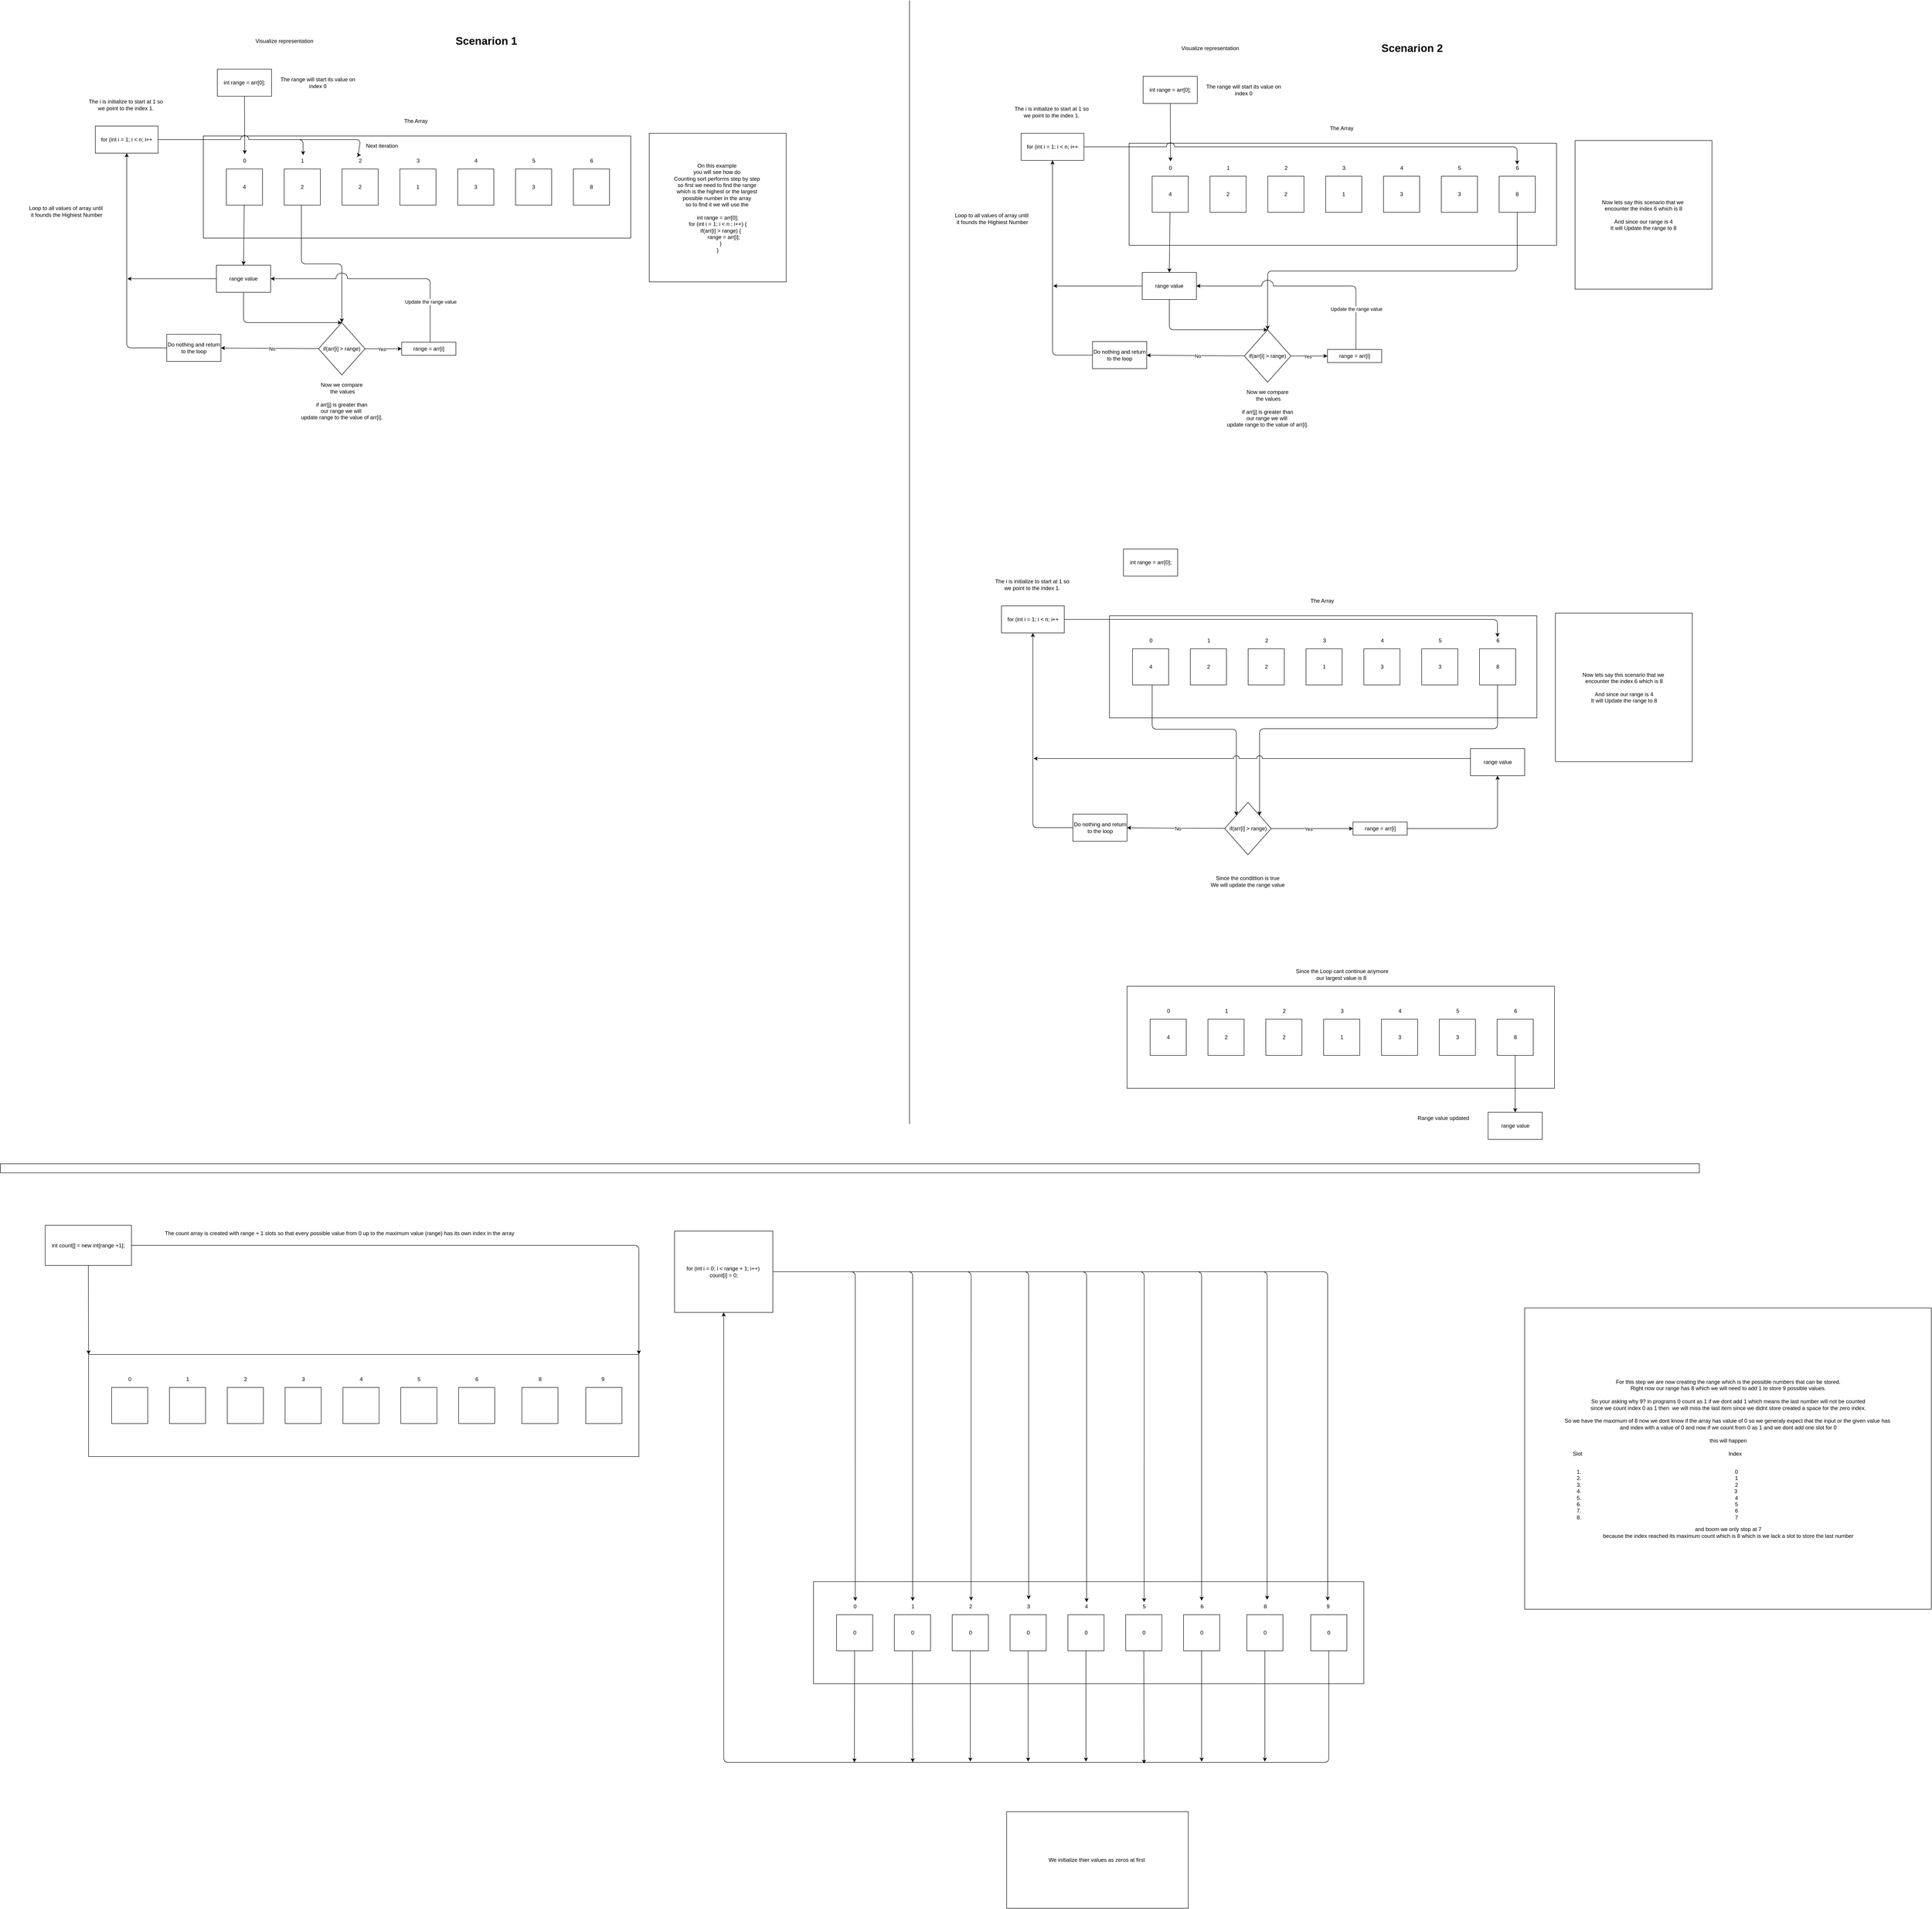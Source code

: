 <mxfile>
    <diagram id="0ZF1wBq1yI_rVIPCy_XU" name="Page-1">
        <mxGraphModel dx="23520" dy="16460" grid="0" gridSize="10" guides="1" tooltips="1" connect="1" arrows="1" fold="1" page="0" pageScale="1" pageWidth="1100" pageHeight="850" math="0" shadow="0">
            <root>
                <mxCell id="0"/>
                <mxCell id="1" parent="0"/>
                <mxCell id="2" value="Visualize representation&lt;div&gt;&lt;br&gt;&lt;/div&gt;" style="text;html=1;align=center;verticalAlign=middle;resizable=0;points=[];autosize=1;strokeColor=none;fillColor=none;movable=0;rotatable=0;deletable=0;editable=0;locked=1;connectable=0;" parent="1" vertex="1">
                    <mxGeometry x="358" y="86" width="146" height="41" as="geometry"/>
                </mxCell>
                <mxCell id="3" value="&amp;nbsp; &amp;nbsp;" style="rounded=0;whiteSpace=wrap;html=1;movable=0;resizable=0;rotatable=0;deletable=0;editable=0;locked=1;connectable=0;" parent="1" vertex="1">
                    <mxGeometry x="252" y="310" width="946" height="226" as="geometry"/>
                </mxCell>
                <mxCell id="4" value="The Array" style="text;html=1;align=center;verticalAlign=middle;resizable=0;points=[];autosize=1;strokeColor=none;fillColor=none;movable=0;rotatable=0;deletable=0;editable=0;locked=1;connectable=0;" parent="1" vertex="1">
                    <mxGeometry x="687" y="264" width="70" height="26" as="geometry"/>
                </mxCell>
                <mxCell id="38" style="edgeStyle=orthogonalEdgeStyle;html=1;entryX=0.5;entryY=0;entryDx=0;entryDy=0;exitX=0.5;exitY=1;exitDx=0;exitDy=0;movable=0;resizable=0;rotatable=0;deletable=0;editable=0;locked=1;connectable=0;" parent="1" source="44" target="37" edge="1">
                    <mxGeometry relative="1" as="geometry">
                        <mxPoint x="341" y="683" as="sourcePoint"/>
                        <Array as="points">
                            <mxPoint x="341" y="723"/>
                        </Array>
                    </mxGeometry>
                </mxCell>
                <mxCell id="68" style="edgeStyle=none;html=1;entryX=0.5;entryY=0;entryDx=0;entryDy=0;movable=0;resizable=0;rotatable=0;deletable=0;editable=0;locked=1;connectable=0;" parent="1" source="6" target="44" edge="1">
                    <mxGeometry relative="1" as="geometry"/>
                </mxCell>
                <mxCell id="6" value="4" style="whiteSpace=wrap;html=1;aspect=fixed;movable=0;resizable=0;rotatable=0;deletable=0;editable=0;locked=1;connectable=0;" parent="1" vertex="1">
                    <mxGeometry x="303" y="383" width="80" height="80" as="geometry"/>
                </mxCell>
                <mxCell id="39" style="edgeStyle=orthogonalEdgeStyle;html=1;entryX=0.5;entryY=0;entryDx=0;entryDy=0;movable=0;resizable=0;rotatable=0;deletable=0;editable=0;locked=1;connectable=0;" parent="1" source="7" target="37" edge="1">
                    <mxGeometry relative="1" as="geometry">
                        <Array as="points">
                            <mxPoint x="469" y="593"/>
                            <mxPoint x="559" y="593"/>
                        </Array>
                    </mxGeometry>
                </mxCell>
                <mxCell id="7" value="2" style="whiteSpace=wrap;html=1;aspect=fixed;movable=0;resizable=0;rotatable=0;deletable=0;editable=0;locked=1;connectable=0;" parent="1" vertex="1">
                    <mxGeometry x="431" y="383" width="80" height="80" as="geometry"/>
                </mxCell>
                <mxCell id="8" value="2" style="whiteSpace=wrap;html=1;aspect=fixed;movable=0;resizable=0;rotatable=0;deletable=0;editable=0;locked=1;connectable=0;" parent="1" vertex="1">
                    <mxGeometry x="559" y="383" width="80" height="80" as="geometry"/>
                </mxCell>
                <mxCell id="9" value="1" style="whiteSpace=wrap;html=1;aspect=fixed;movable=0;resizable=0;rotatable=0;deletable=0;editable=0;locked=1;connectable=0;" parent="1" vertex="1">
                    <mxGeometry x="687" y="383" width="80" height="80" as="geometry"/>
                </mxCell>
                <mxCell id="10" value="3" style="whiteSpace=wrap;html=1;aspect=fixed;movable=0;resizable=0;rotatable=0;deletable=0;editable=0;locked=1;connectable=0;" parent="1" vertex="1">
                    <mxGeometry x="815" y="383" width="80" height="80" as="geometry"/>
                </mxCell>
                <mxCell id="11" value="3" style="whiteSpace=wrap;html=1;aspect=fixed;movable=0;resizable=0;rotatable=0;deletable=0;editable=0;locked=1;connectable=0;" parent="1" vertex="1">
                    <mxGeometry x="943" y="383" width="80" height="80" as="geometry"/>
                </mxCell>
                <mxCell id="12" value="8" style="whiteSpace=wrap;html=1;aspect=fixed;movable=0;resizable=0;rotatable=0;deletable=0;editable=0;locked=1;connectable=0;" parent="1" vertex="1">
                    <mxGeometry x="1071" y="383" width="80" height="80" as="geometry"/>
                </mxCell>
                <mxCell id="14" value="On this example&amp;nbsp;&lt;div&gt;you will see how do&amp;nbsp;&lt;/div&gt;&lt;div&gt;Counting sort performs step by step&amp;nbsp;&lt;div&gt;so first we need to find the range&amp;nbsp;&lt;/div&gt;&lt;div&gt;which is the highest or the largest&amp;nbsp;&lt;/div&gt;&lt;div&gt;possible number in the array&amp;nbsp;&lt;/div&gt;&lt;div&gt;so to find it we will use the&amp;nbsp;&lt;/div&gt;&lt;div&gt;&lt;br&gt;&lt;/div&gt;&lt;div&gt;&lt;div&gt;int range = arr[0];&lt;/div&gt;&lt;div&gt;for (int i = 1; i &amp;lt; n ; i++) {&lt;/div&gt;&lt;div&gt;&amp;nbsp; &amp;nbsp; if(arr[i] &amp;gt; range) {&lt;/div&gt;&lt;div&gt;&amp;nbsp; &amp;nbsp; &amp;nbsp; &amp;nbsp; range = arr[i];&lt;/div&gt;&lt;div&gt;&amp;nbsp; &amp;nbsp; }&lt;/div&gt;&lt;div&gt;}&lt;/div&gt;&lt;/div&gt;&lt;/div&gt;" style="rounded=0;whiteSpace=wrap;html=1;movable=0;resizable=0;rotatable=0;deletable=0;editable=0;locked=1;connectable=0;" parent="1" vertex="1">
                    <mxGeometry x="1239" y="304" width="303" height="329" as="geometry"/>
                </mxCell>
                <mxCell id="16" value="0" style="text;html=1;align=center;verticalAlign=middle;resizable=0;points=[];autosize=1;strokeColor=none;fillColor=none;movable=0;rotatable=0;deletable=0;editable=0;locked=1;connectable=0;" parent="1" vertex="1">
                    <mxGeometry x="330.5" y="352" width="25" height="26" as="geometry"/>
                </mxCell>
                <mxCell id="17" value="1" style="text;html=1;align=center;verticalAlign=middle;resizable=0;points=[];autosize=1;strokeColor=none;fillColor=none;movable=0;rotatable=0;deletable=0;editable=0;locked=1;connectable=0;" parent="1" vertex="1">
                    <mxGeometry x="458.5" y="352" width="25" height="26" as="geometry"/>
                </mxCell>
                <mxCell id="18" value="2" style="text;html=1;align=center;verticalAlign=middle;resizable=0;points=[];autosize=1;strokeColor=none;fillColor=none;movable=0;rotatable=0;deletable=0;editable=0;locked=1;connectable=0;" parent="1" vertex="1">
                    <mxGeometry x="586.5" y="352" width="25" height="26" as="geometry"/>
                </mxCell>
                <mxCell id="19" value="3" style="text;html=1;align=center;verticalAlign=middle;resizable=0;points=[];autosize=1;strokeColor=none;fillColor=none;movable=0;rotatable=0;deletable=0;editable=0;locked=1;connectable=0;" parent="1" vertex="1">
                    <mxGeometry x="714.5" y="352" width="25" height="26" as="geometry"/>
                </mxCell>
                <mxCell id="20" value="4" style="text;html=1;align=center;verticalAlign=middle;resizable=0;points=[];autosize=1;strokeColor=none;fillColor=none;movable=0;rotatable=0;deletable=0;editable=0;locked=1;connectable=0;" parent="1" vertex="1">
                    <mxGeometry x="842.5" y="352" width="25" height="26" as="geometry"/>
                </mxCell>
                <mxCell id="21" value="5" style="text;html=1;align=center;verticalAlign=middle;resizable=0;points=[];autosize=1;strokeColor=none;fillColor=none;movable=0;rotatable=0;deletable=0;editable=0;locked=1;connectable=0;" parent="1" vertex="1">
                    <mxGeometry x="970.5" y="352" width="25" height="26" as="geometry"/>
                </mxCell>
                <mxCell id="22" value="6" style="text;html=1;align=center;verticalAlign=middle;resizable=0;points=[];autosize=1;strokeColor=none;fillColor=none;movable=0;rotatable=0;deletable=0;editable=0;locked=1;connectable=0;" parent="1" vertex="1">
                    <mxGeometry x="1098.5" y="352" width="25" height="26" as="geometry"/>
                </mxCell>
                <mxCell id="25" value="int &lt;font style=&quot;color: light-dark(rgb(0, 0, 0), rgb(71, 218, 255));&quot;&gt;range&lt;/font&gt; = arr[0];" style="rounded=0;whiteSpace=wrap;html=1;movable=0;resizable=0;rotatable=0;deletable=0;editable=0;locked=1;connectable=0;" parent="1" vertex="1">
                    <mxGeometry x="283" y="162" width="120" height="60" as="geometry"/>
                </mxCell>
                <mxCell id="26" style="edgeStyle=none;html=1;entryX=0.528;entryY=-0.074;entryDx=0;entryDy=0;entryPerimeter=0;strokeColor=light-dark(#000000,#47DAFF);jumpStyle=arc;jumpSize=11;movable=0;resizable=0;rotatable=0;deletable=0;editable=0;locked=1;connectable=0;" parent="1" source="25" target="16" edge="1">
                    <mxGeometry relative="1" as="geometry"/>
                </mxCell>
                <mxCell id="27" value="The range will start its value on&lt;br&gt;index 0" style="text;html=1;align=center;verticalAlign=middle;resizable=0;points=[];autosize=1;strokeColor=none;fillColor=none;movable=0;rotatable=0;deletable=0;editable=0;locked=1;connectable=0;" parent="1" vertex="1">
                    <mxGeometry x="413" y="171.5" width="183" height="41" as="geometry"/>
                </mxCell>
                <mxCell id="29" value="for (int i = 1; i &amp;lt; n; i++" style="rounded=0;whiteSpace=wrap;html=1;movable=0;resizable=0;rotatable=0;deletable=0;editable=0;locked=1;connectable=0;" parent="1" vertex="1">
                    <mxGeometry x="13" y="288" width="139" height="60" as="geometry"/>
                </mxCell>
                <mxCell id="34" value="" style="endArrow=classic;html=1;exitX=1;exitY=0.5;exitDx=0;exitDy=0;edgeStyle=orthogonalEdgeStyle;entryX=0.571;entryY=0.016;entryDx=0;entryDy=0;entryPerimeter=0;movable=0;resizable=0;rotatable=0;deletable=0;editable=0;locked=1;connectable=0;strokeColor=light-dark(#000000,#FF6666);jumpStyle=arc;jumpSize=18;" parent="1" source="29" target="17" edge="1">
                    <mxGeometry width="50" height="50" relative="1" as="geometry">
                        <mxPoint x="226" y="519" as="sourcePoint"/>
                        <mxPoint x="475" y="336" as="targetPoint"/>
                        <Array as="points">
                            <mxPoint x="151" y="318"/>
                            <mxPoint x="472" y="318"/>
                            <mxPoint x="472" y="352"/>
                        </Array>
                    </mxGeometry>
                </mxCell>
                <mxCell id="36" value="The &lt;font style=&quot;color: light-dark(rgb(0, 0, 0), rgb(255, 102, 102));&quot;&gt;i&lt;/font&gt;&amp;nbsp;is initialize to start at 1 so&lt;div&gt;we point to the index 1.&lt;/div&gt;" style="text;html=1;align=center;verticalAlign=middle;resizable=0;points=[];autosize=1;strokeColor=none;fillColor=none;movable=0;rotatable=0;deletable=0;editable=0;locked=1;connectable=0;" parent="1" vertex="1">
                    <mxGeometry x="-11" y="220" width="182" height="41" as="geometry"/>
                </mxCell>
                <mxCell id="48" value="" style="edgeStyle=none;html=1;movable=0;resizable=0;rotatable=0;deletable=0;editable=0;locked=1;connectable=0;" parent="1" source="37" target="47" edge="1">
                    <mxGeometry relative="1" as="geometry"/>
                </mxCell>
                <mxCell id="49" value="&lt;font style=&quot;color: light-dark(rgb(0, 0, 0), rgb(255, 102, 102));&quot;&gt;No&lt;/font&gt;" style="edgeLabel;html=1;align=center;verticalAlign=middle;resizable=0;points=[];movable=0;rotatable=0;deletable=0;editable=0;locked=1;connectable=0;" parent="48" vertex="1" connectable="0">
                    <mxGeometry x="-0.038" y="1" relative="1" as="geometry">
                        <mxPoint as="offset"/>
                    </mxGeometry>
                </mxCell>
                <mxCell id="65" style="edgeStyle=none;html=1;movable=0;resizable=0;rotatable=0;deletable=0;editable=0;locked=1;connectable=0;" parent="1" source="37" target="56" edge="1">
                    <mxGeometry relative="1" as="geometry"/>
                </mxCell>
                <mxCell id="66" value="&lt;font style=&quot;color: light-dark(rgb(0, 0, 0), rgb(51, 255, 51));&quot;&gt;Yes&lt;/font&gt;" style="edgeLabel;html=1;align=center;verticalAlign=middle;resizable=0;points=[];movable=0;rotatable=0;deletable=0;editable=0;locked=1;connectable=0;" parent="65" vertex="1" connectable="0">
                    <mxGeometry x="-0.086" y="-1" relative="1" as="geometry">
                        <mxPoint as="offset"/>
                    </mxGeometry>
                </mxCell>
                <mxCell id="37" value="if(arr[i] &amp;gt; range)" style="rhombus;whiteSpace=wrap;html=1;movable=0;resizable=0;rotatable=0;deletable=0;editable=0;locked=1;connectable=0;" parent="1" vertex="1">
                    <mxGeometry x="507" y="723" width="103" height="116" as="geometry"/>
                </mxCell>
                <mxCell id="50" style="edgeStyle=orthogonalEdgeStyle;html=1;entryX=0.5;entryY=1;entryDx=0;entryDy=0;strokeColor=light-dark(#000000,#FF6666);jumpStyle=arc;jumpSize=24;movable=0;resizable=0;rotatable=0;deletable=0;editable=0;locked=1;connectable=0;" parent="1" source="47" target="29" edge="1">
                    <mxGeometry relative="1" as="geometry">
                        <mxPoint x="407" y="640" as="targetPoint"/>
                        <Array as="points">
                            <mxPoint x="83" y="779"/>
                        </Array>
                    </mxGeometry>
                </mxCell>
                <mxCell id="47" value="Do nothing and return to the loop" style="whiteSpace=wrap;html=1;movable=0;resizable=0;rotatable=0;deletable=0;editable=0;locked=1;connectable=0;" parent="1" vertex="1">
                    <mxGeometry x="171" y="749" width="120" height="60" as="geometry"/>
                </mxCell>
                <mxCell id="52" value="Now we compare&lt;div&gt;&amp;nbsp;the values&lt;/div&gt;&lt;div&gt;&lt;br&gt;&lt;/div&gt;&lt;div&gt;&amp;nbsp;if arr[j] is greater than&amp;nbsp;&lt;div&gt;our range we will&amp;nbsp;&lt;div&gt;update range to the value of arr[i].&lt;/div&gt;&lt;/div&gt;&lt;/div&gt;" style="text;html=1;align=center;verticalAlign=middle;resizable=0;points=[];autosize=1;strokeColor=none;fillColor=none;movable=0;rotatable=0;deletable=0;editable=0;locked=1;connectable=0;" parent="1" vertex="1">
                    <mxGeometry x="458.5" y="848" width="198" height="98" as="geometry"/>
                </mxCell>
                <mxCell id="67" style="edgeStyle=orthogonalEdgeStyle;html=1;entryX=1;entryY=0.5;entryDx=0;entryDy=0;strokeColor=light-dark(#000000,#33FF33);jumpStyle=arc;jumpSize=26;movable=0;resizable=0;rotatable=0;deletable=0;editable=0;locked=1;connectable=0;" parent="1" source="56" target="44" edge="1">
                    <mxGeometry relative="1" as="geometry">
                        <Array as="points">
                            <mxPoint x="754" y="626"/>
                        </Array>
                    </mxGeometry>
                </mxCell>
                <mxCell id="69" value="&lt;font style=&quot;color: light-dark(rgb(0, 0, 0), rgb(51, 255, 51));&quot;&gt;Update the range value&lt;/font&gt;" style="edgeLabel;html=1;align=center;verticalAlign=middle;resizable=0;points=[];movable=0;rotatable=0;deletable=0;editable=0;locked=1;connectable=0;" parent="67" vertex="1" connectable="0">
                    <mxGeometry x="-0.637" y="-1" relative="1" as="geometry">
                        <mxPoint as="offset"/>
                    </mxGeometry>
                </mxCell>
                <mxCell id="56" value="range = arr[i]" style="rounded=0;whiteSpace=wrap;html=1;movable=0;resizable=0;rotatable=0;deletable=0;editable=0;locked=1;connectable=0;" parent="1" vertex="1">
                    <mxGeometry x="691" y="766.5" width="120" height="29" as="geometry"/>
                </mxCell>
                <mxCell id="57" value="Loop to all values of array until&amp;nbsp;&lt;br&gt;it founds the Highiest Number" style="text;html=1;align=center;verticalAlign=middle;resizable=0;points=[];autosize=1;strokeColor=none;fillColor=none;movable=0;rotatable=0;deletable=0;editable=0;locked=1;connectable=0;" parent="1" vertex="1">
                    <mxGeometry x="-143" y="456" width="184" height="41" as="geometry"/>
                </mxCell>
                <mxCell id="62" value="" style="endArrow=classic;html=1;edgeStyle=orthogonalEdgeStyle;entryX=0.571;entryY=0.016;entryDx=0;entryDy=0;entryPerimeter=0;movable=0;resizable=0;rotatable=0;deletable=0;editable=0;locked=1;connectable=0;strokeColor=light-dark(#000000,#CC00CC);jumpStyle=arc;jumpSize=18;" parent="1" edge="1">
                    <mxGeometry width="50" height="50" relative="1" as="geometry">
                        <mxPoint x="459" y="318" as="sourcePoint"/>
                        <mxPoint x="601" y="352" as="targetPoint"/>
                        <Array as="points">
                            <mxPoint x="600" y="318"/>
                            <mxPoint x="600" y="352"/>
                        </Array>
                    </mxGeometry>
                </mxCell>
                <mxCell id="63" value="&lt;font style=&quot;color: light-dark(rgb(0, 0, 0), rgb(204, 0, 204));&quot;&gt;Next iteration&lt;/font&gt;" style="text;html=1;align=center;verticalAlign=middle;resizable=0;points=[];autosize=1;strokeColor=none;fillColor=none;movable=0;rotatable=0;deletable=0;editable=0;locked=1;connectable=0;" parent="1" vertex="1">
                    <mxGeometry x="602" y="319" width="89" height="26" as="geometry"/>
                </mxCell>
                <mxCell id="70" style="edgeStyle=orthogonalEdgeStyle;html=1;strokeColor=light-dark(#000000,#33FF33);movable=0;resizable=0;rotatable=0;deletable=0;editable=0;locked=1;connectable=0;" parent="1" source="44" edge="1">
                    <mxGeometry relative="1" as="geometry">
                        <mxPoint x="84" y="626" as="targetPoint"/>
                        <Array as="points">
                            <mxPoint x="231" y="626"/>
                        </Array>
                    </mxGeometry>
                </mxCell>
                <mxCell id="44" value="range value" style="whiteSpace=wrap;html=1;rounded=0;movable=0;resizable=0;rotatable=0;deletable=0;editable=0;locked=1;connectable=0;" parent="1" vertex="1">
                    <mxGeometry x="281" y="596" width="120" height="60" as="geometry"/>
                </mxCell>
                <mxCell id="72" value="&lt;h1&gt;Scenarion 1&lt;/h1&gt;" style="text;html=1;align=center;verticalAlign=middle;resizable=0;points=[];autosize=1;strokeColor=none;fillColor=none;movable=0;rotatable=0;deletable=0;editable=0;locked=1;connectable=0;" parent="1" vertex="1">
                    <mxGeometry x="801" y="63" width="154" height="73" as="geometry"/>
                </mxCell>
                <mxCell id="74" value="Visualize representation&lt;div&gt;&lt;br&gt;&lt;/div&gt;" style="text;html=1;align=center;verticalAlign=middle;resizable=0;points=[];autosize=1;strokeColor=none;fillColor=none;movable=0;rotatable=0;deletable=0;editable=0;locked=1;connectable=0;" parent="1" vertex="1">
                    <mxGeometry x="2407" y="102" width="146" height="41" as="geometry"/>
                </mxCell>
                <mxCell id="75" value="&amp;nbsp; &amp;nbsp;" style="rounded=0;whiteSpace=wrap;html=1;movable=0;resizable=0;rotatable=0;deletable=0;editable=0;locked=1;connectable=0;" parent="1" vertex="1">
                    <mxGeometry x="2301" y="326" width="946" height="226" as="geometry"/>
                </mxCell>
                <mxCell id="76" value="The Array" style="text;html=1;align=center;verticalAlign=middle;resizable=0;points=[];autosize=1;strokeColor=none;fillColor=none;movable=0;rotatable=0;deletable=0;editable=0;locked=1;connectable=0;" parent="1" vertex="1">
                    <mxGeometry x="2736" y="280" width="70" height="26" as="geometry"/>
                </mxCell>
                <mxCell id="77" style="edgeStyle=orthogonalEdgeStyle;html=1;entryX=0.5;entryY=0;entryDx=0;entryDy=0;exitX=0.5;exitY=1;exitDx=0;exitDy=0;movable=0;resizable=0;rotatable=0;deletable=0;editable=0;locked=1;connectable=0;" parent="1" source="116" target="105" edge="1">
                    <mxGeometry relative="1" as="geometry">
                        <mxPoint x="2390" y="699" as="sourcePoint"/>
                        <Array as="points">
                            <mxPoint x="2390" y="739"/>
                        </Array>
                    </mxGeometry>
                </mxCell>
                <mxCell id="78" style="edgeStyle=none;html=1;entryX=0.5;entryY=0;entryDx=0;entryDy=0;movable=0;resizable=0;rotatable=0;deletable=0;editable=0;locked=1;connectable=0;" parent="1" source="79" target="116" edge="1">
                    <mxGeometry relative="1" as="geometry"/>
                </mxCell>
                <mxCell id="79" value="4" style="whiteSpace=wrap;html=1;aspect=fixed;movable=0;resizable=0;rotatable=0;deletable=0;editable=0;locked=1;connectable=0;" parent="1" vertex="1">
                    <mxGeometry x="2352" y="399" width="80" height="80" as="geometry"/>
                </mxCell>
                <mxCell id="80" style="edgeStyle=orthogonalEdgeStyle;html=1;entryX=0.5;entryY=0;entryDx=0;entryDy=0;movable=0;resizable=0;rotatable=0;deletable=0;editable=0;locked=1;connectable=0;exitX=0.5;exitY=1;exitDx=0;exitDy=0;" parent="1" source="86" target="105" edge="1">
                    <mxGeometry relative="1" as="geometry">
                        <Array as="points">
                            <mxPoint x="3160" y="609"/>
                            <mxPoint x="2608" y="609"/>
                        </Array>
                    </mxGeometry>
                </mxCell>
                <mxCell id="81" value="2" style="whiteSpace=wrap;html=1;aspect=fixed;movable=0;resizable=0;rotatable=0;deletable=0;editable=0;locked=1;connectable=0;" parent="1" vertex="1">
                    <mxGeometry x="2480" y="399" width="80" height="80" as="geometry"/>
                </mxCell>
                <mxCell id="82" value="2" style="whiteSpace=wrap;html=1;aspect=fixed;movable=0;resizable=0;rotatable=0;deletable=0;editable=0;locked=1;connectable=0;" parent="1" vertex="1">
                    <mxGeometry x="2608" y="399" width="80" height="80" as="geometry"/>
                </mxCell>
                <mxCell id="83" value="1" style="whiteSpace=wrap;html=1;aspect=fixed;movable=0;resizable=0;rotatable=0;deletable=0;editable=0;locked=1;connectable=0;" parent="1" vertex="1">
                    <mxGeometry x="2736" y="399" width="80" height="80" as="geometry"/>
                </mxCell>
                <mxCell id="84" value="3" style="whiteSpace=wrap;html=1;aspect=fixed;movable=0;resizable=0;rotatable=0;deletable=0;editable=0;locked=1;connectable=0;" parent="1" vertex="1">
                    <mxGeometry x="2864" y="399" width="80" height="80" as="geometry"/>
                </mxCell>
                <mxCell id="85" value="3" style="whiteSpace=wrap;html=1;aspect=fixed;movable=0;resizable=0;rotatable=0;deletable=0;editable=0;locked=1;connectable=0;" parent="1" vertex="1">
                    <mxGeometry x="2992" y="399" width="80" height="80" as="geometry"/>
                </mxCell>
                <mxCell id="86" value="8" style="whiteSpace=wrap;html=1;aspect=fixed;movable=0;resizable=0;rotatable=0;deletable=0;editable=0;locked=1;connectable=0;" parent="1" vertex="1">
                    <mxGeometry x="3120" y="399" width="80" height="80" as="geometry"/>
                </mxCell>
                <mxCell id="87" value="Now lets say this scenario that we&amp;nbsp;&lt;div&gt;encounter the index 6 which is 8&lt;br&gt;&lt;br&gt;And since our range is 4&lt;br&gt;It will Update the range to 8&lt;/div&gt;" style="rounded=0;whiteSpace=wrap;html=1;movable=0;resizable=0;rotatable=0;deletable=0;editable=0;locked=1;connectable=0;" parent="1" vertex="1">
                    <mxGeometry x="3288" y="320" width="303" height="329" as="geometry"/>
                </mxCell>
                <mxCell id="88" value="0" style="text;html=1;align=center;verticalAlign=middle;resizable=0;points=[];autosize=1;strokeColor=none;fillColor=none;movable=0;rotatable=0;deletable=0;editable=0;locked=1;connectable=0;" parent="1" vertex="1">
                    <mxGeometry x="2379.5" y="368" width="25" height="26" as="geometry"/>
                </mxCell>
                <mxCell id="89" value="1" style="text;html=1;align=center;verticalAlign=middle;resizable=0;points=[];autosize=1;strokeColor=none;fillColor=none;movable=0;rotatable=0;deletable=0;editable=0;locked=1;connectable=0;" parent="1" vertex="1">
                    <mxGeometry x="2507.5" y="368" width="25" height="26" as="geometry"/>
                </mxCell>
                <mxCell id="90" value="2" style="text;html=1;align=center;verticalAlign=middle;resizable=0;points=[];autosize=1;strokeColor=none;fillColor=none;movable=0;rotatable=0;deletable=0;editable=0;locked=1;connectable=0;" parent="1" vertex="1">
                    <mxGeometry x="2635.5" y="368" width="25" height="26" as="geometry"/>
                </mxCell>
                <mxCell id="91" value="3" style="text;html=1;align=center;verticalAlign=middle;resizable=0;points=[];autosize=1;strokeColor=none;fillColor=none;movable=0;rotatable=0;deletable=0;editable=0;locked=1;connectable=0;" parent="1" vertex="1">
                    <mxGeometry x="2763.5" y="368" width="25" height="26" as="geometry"/>
                </mxCell>
                <mxCell id="92" value="4" style="text;html=1;align=center;verticalAlign=middle;resizable=0;points=[];autosize=1;strokeColor=none;fillColor=none;movable=0;rotatable=0;deletable=0;editable=0;locked=1;connectable=0;" parent="1" vertex="1">
                    <mxGeometry x="2891.5" y="368" width="25" height="26" as="geometry"/>
                </mxCell>
                <mxCell id="93" value="5" style="text;html=1;align=center;verticalAlign=middle;resizable=0;points=[];autosize=1;strokeColor=none;fillColor=none;movable=0;rotatable=0;deletable=0;editable=0;locked=1;connectable=0;" parent="1" vertex="1">
                    <mxGeometry x="3019.5" y="368" width="25" height="26" as="geometry"/>
                </mxCell>
                <mxCell id="94" value="6" style="text;html=1;align=center;verticalAlign=middle;resizable=0;points=[];autosize=1;strokeColor=none;fillColor=none;movable=0;rotatable=0;deletable=0;editable=0;locked=1;connectable=0;" parent="1" vertex="1">
                    <mxGeometry x="3147.5" y="368" width="25" height="26" as="geometry"/>
                </mxCell>
                <mxCell id="95" value="int &lt;font style=&quot;color: light-dark(rgb(0, 0, 0), rgb(71, 218, 255));&quot;&gt;range&lt;/font&gt; = arr[0];" style="rounded=0;whiteSpace=wrap;html=1;movable=0;resizable=0;rotatable=0;deletable=0;editable=0;locked=1;connectable=0;" parent="1" vertex="1">
                    <mxGeometry x="2332" y="178" width="120" height="60" as="geometry"/>
                </mxCell>
                <mxCell id="96" style="edgeStyle=none;html=1;entryX=0.528;entryY=-0.074;entryDx=0;entryDy=0;entryPerimeter=0;strokeColor=light-dark(#000000,#47DAFF);jumpStyle=arc;jumpSize=11;movable=0;resizable=0;rotatable=0;deletable=0;editable=0;locked=1;connectable=0;" parent="1" source="95" target="88" edge="1">
                    <mxGeometry relative="1" as="geometry"/>
                </mxCell>
                <mxCell id="97" value="The range will start its value on&lt;br&gt;index 0" style="text;html=1;align=center;verticalAlign=middle;resizable=0;points=[];autosize=1;strokeColor=none;fillColor=none;movable=0;rotatable=0;deletable=0;editable=0;locked=1;connectable=0;" parent="1" vertex="1">
                    <mxGeometry x="2462" y="187.5" width="183" height="41" as="geometry"/>
                </mxCell>
                <mxCell id="98" value="for (int i = 1; i &amp;lt; n; i++" style="rounded=0;whiteSpace=wrap;html=1;movable=0;resizable=0;rotatable=0;deletable=0;editable=0;locked=1;connectable=0;" parent="1" vertex="1">
                    <mxGeometry x="2062" y="304" width="139" height="60" as="geometry"/>
                </mxCell>
                <mxCell id="99" value="" style="endArrow=classic;html=1;exitX=1;exitY=0.5;exitDx=0;exitDy=0;edgeStyle=orthogonalEdgeStyle;movable=0;resizable=0;rotatable=0;deletable=0;editable=0;locked=1;connectable=0;strokeColor=light-dark(#000000,#FF6666);jumpStyle=arc;jumpSize=18;entryX=0.493;entryY=0.196;entryDx=0;entryDy=0;entryPerimeter=0;" parent="1" source="98" target="94" edge="1">
                    <mxGeometry width="50" height="50" relative="1" as="geometry">
                        <mxPoint x="2275" y="535" as="sourcePoint"/>
                        <mxPoint x="2524" y="352" as="targetPoint"/>
                        <Array as="points"/>
                    </mxGeometry>
                </mxCell>
                <mxCell id="100" value="The &lt;font style=&quot;color: light-dark(rgb(0, 0, 0), rgb(255, 102, 102));&quot;&gt;i&lt;/font&gt;&amp;nbsp;is initialize to start at 1 so&lt;div&gt;we point to the index 1.&lt;/div&gt;" style="text;html=1;align=center;verticalAlign=middle;resizable=0;points=[];autosize=1;strokeColor=none;fillColor=none;movable=0;rotatable=0;deletable=0;editable=0;locked=1;connectable=0;" parent="1" vertex="1">
                    <mxGeometry x="2038" y="236" width="182" height="41" as="geometry"/>
                </mxCell>
                <mxCell id="101" value="" style="edgeStyle=none;html=1;movable=0;resizable=0;rotatable=0;deletable=0;editable=0;locked=1;connectable=0;" parent="1" source="105" target="107" edge="1">
                    <mxGeometry relative="1" as="geometry"/>
                </mxCell>
                <mxCell id="102" value="&lt;font style=&quot;color: light-dark(rgb(0, 0, 0), rgb(255, 102, 102));&quot;&gt;No&lt;/font&gt;" style="edgeLabel;html=1;align=center;verticalAlign=middle;resizable=0;points=[];movable=0;rotatable=0;deletable=0;editable=0;locked=1;connectable=0;" parent="101" vertex="1" connectable="0">
                    <mxGeometry x="-0.038" y="1" relative="1" as="geometry">
                        <mxPoint as="offset"/>
                    </mxGeometry>
                </mxCell>
                <mxCell id="103" style="edgeStyle=none;html=1;movable=0;resizable=0;rotatable=0;deletable=0;editable=0;locked=1;connectable=0;" parent="1" source="105" target="111" edge="1">
                    <mxGeometry relative="1" as="geometry"/>
                </mxCell>
                <mxCell id="104" value="&lt;font style=&quot;color: light-dark(rgb(0, 0, 0), rgb(51, 255, 51));&quot;&gt;Yes&lt;/font&gt;" style="edgeLabel;html=1;align=center;verticalAlign=middle;resizable=0;points=[];movable=0;rotatable=0;deletable=0;editable=0;locked=1;connectable=0;" parent="103" vertex="1" connectable="0">
                    <mxGeometry x="-0.086" y="-1" relative="1" as="geometry">
                        <mxPoint as="offset"/>
                    </mxGeometry>
                </mxCell>
                <mxCell id="105" value="if(arr[i] &amp;gt; range)" style="rhombus;whiteSpace=wrap;html=1;movable=0;resizable=0;rotatable=0;deletable=0;editable=0;locked=1;connectable=0;" parent="1" vertex="1">
                    <mxGeometry x="2556" y="739" width="103" height="116" as="geometry"/>
                </mxCell>
                <mxCell id="106" style="edgeStyle=orthogonalEdgeStyle;html=1;entryX=0.5;entryY=1;entryDx=0;entryDy=0;strokeColor=light-dark(#000000,#FF6666);jumpStyle=arc;jumpSize=24;movable=0;resizable=0;rotatable=0;deletable=0;editable=0;locked=1;connectable=0;" parent="1" source="107" target="98" edge="1">
                    <mxGeometry relative="1" as="geometry">
                        <mxPoint x="2456" y="656" as="targetPoint"/>
                        <Array as="points">
                            <mxPoint x="2132" y="795"/>
                        </Array>
                    </mxGeometry>
                </mxCell>
                <mxCell id="107" value="Do nothing and return to the loop" style="whiteSpace=wrap;html=1;movable=0;resizable=0;rotatable=0;deletable=0;editable=0;locked=1;connectable=0;" parent="1" vertex="1">
                    <mxGeometry x="2220" y="765" width="120" height="60" as="geometry"/>
                </mxCell>
                <mxCell id="108" value="Now we compare&lt;div&gt;&amp;nbsp;the values&lt;/div&gt;&lt;div&gt;&lt;br&gt;&lt;/div&gt;&lt;div&gt;&amp;nbsp;if arr[j] is greater than&amp;nbsp;&lt;div&gt;our range we will&amp;nbsp;&lt;div&gt;update range to the value of arr[i].&lt;/div&gt;&lt;/div&gt;&lt;/div&gt;" style="text;html=1;align=center;verticalAlign=middle;resizable=0;points=[];autosize=1;strokeColor=none;fillColor=none;movable=0;rotatable=0;deletable=0;editable=0;locked=1;connectable=0;" parent="1" vertex="1">
                    <mxGeometry x="2507.5" y="864" width="198" height="98" as="geometry"/>
                </mxCell>
                <mxCell id="109" style="edgeStyle=orthogonalEdgeStyle;html=1;entryX=1;entryY=0.5;entryDx=0;entryDy=0;strokeColor=light-dark(#000000,#33FF33);jumpStyle=arc;jumpSize=26;movable=0;resizable=0;rotatable=0;deletable=0;editable=0;locked=1;connectable=0;" parent="1" source="111" target="116" edge="1">
                    <mxGeometry relative="1" as="geometry">
                        <Array as="points">
                            <mxPoint x="2803" y="642"/>
                        </Array>
                    </mxGeometry>
                </mxCell>
                <mxCell id="110" value="&lt;font style=&quot;color: light-dark(rgb(0, 0, 0), rgb(51, 255, 51));&quot;&gt;Update the range value&lt;/font&gt;" style="edgeLabel;html=1;align=center;verticalAlign=middle;resizable=0;points=[];movable=0;rotatable=0;deletable=0;editable=0;locked=1;connectable=0;" parent="109" vertex="1" connectable="0">
                    <mxGeometry x="-0.637" y="-1" relative="1" as="geometry">
                        <mxPoint as="offset"/>
                    </mxGeometry>
                </mxCell>
                <mxCell id="111" value="range = arr[i]" style="rounded=0;whiteSpace=wrap;html=1;movable=0;resizable=0;rotatable=0;deletable=0;editable=0;locked=1;connectable=0;" parent="1" vertex="1">
                    <mxGeometry x="2740" y="782.5" width="120" height="29" as="geometry"/>
                </mxCell>
                <mxCell id="112" value="Loop to all values of array until&amp;nbsp;&lt;br&gt;it founds the Highiest Number" style="text;html=1;align=center;verticalAlign=middle;resizable=0;points=[];autosize=1;strokeColor=none;fillColor=none;movable=0;rotatable=0;deletable=0;editable=0;locked=1;connectable=0;" parent="1" vertex="1">
                    <mxGeometry x="1906" y="472" width="184" height="41" as="geometry"/>
                </mxCell>
                <mxCell id="115" style="edgeStyle=orthogonalEdgeStyle;html=1;strokeColor=light-dark(#000000,#33FF33);movable=0;resizable=0;rotatable=0;deletable=0;editable=0;locked=1;connectable=0;" parent="1" source="116" edge="1">
                    <mxGeometry relative="1" as="geometry">
                        <mxPoint x="2133" y="642" as="targetPoint"/>
                        <Array as="points">
                            <mxPoint x="2280" y="642"/>
                        </Array>
                    </mxGeometry>
                </mxCell>
                <mxCell id="116" value="range value" style="whiteSpace=wrap;html=1;rounded=0;movable=0;resizable=0;rotatable=0;deletable=0;editable=0;locked=1;connectable=0;" parent="1" vertex="1">
                    <mxGeometry x="2330" y="612" width="120" height="60" as="geometry"/>
                </mxCell>
                <mxCell id="117" value="&lt;h1&gt;Scenarion 2&lt;/h1&gt;" style="text;html=1;align=center;verticalAlign=middle;resizable=0;points=[];autosize=1;strokeColor=none;fillColor=none;movable=0;rotatable=0;deletable=0;editable=0;locked=1;connectable=0;" parent="1" vertex="1">
                    <mxGeometry x="2850" y="79" width="154" height="73" as="geometry"/>
                </mxCell>
                <mxCell id="118" value="" style="endArrow=none;html=1;movable=0;resizable=0;rotatable=0;deletable=0;editable=0;locked=1;connectable=0;" parent="1" edge="1">
                    <mxGeometry width="50" height="50" relative="1" as="geometry">
                        <mxPoint x="1815" y="2497" as="sourcePoint"/>
                        <mxPoint x="1815" y="10" as="targetPoint"/>
                    </mxGeometry>
                </mxCell>
                <mxCell id="149" value="&amp;nbsp; &amp;nbsp;" style="rounded=0;whiteSpace=wrap;html=1;movable=0;resizable=0;rotatable=0;deletable=0;editable=0;locked=1;connectable=0;" parent="1" vertex="1">
                    <mxGeometry x="2257.5" y="1372" width="946" height="226" as="geometry"/>
                </mxCell>
                <mxCell id="150" value="The Array" style="text;html=1;align=center;verticalAlign=middle;resizable=0;points=[];autosize=1;strokeColor=none;fillColor=none;movable=0;rotatable=0;deletable=0;editable=0;locked=1;connectable=0;" parent="1" vertex="1">
                    <mxGeometry x="2692.5" y="1326" width="70" height="26" as="geometry"/>
                </mxCell>
                <mxCell id="190" style="edgeStyle=orthogonalEdgeStyle;html=1;entryX=0;entryY=0;entryDx=0;entryDy=0;movable=0;resizable=0;rotatable=0;deletable=0;editable=0;locked=1;connectable=0;" parent="1" source="153" target="179" edge="1">
                    <mxGeometry relative="1" as="geometry">
                        <Array as="points">
                            <mxPoint x="2352" y="1623"/>
                            <mxPoint x="2538" y="1623"/>
                        </Array>
                    </mxGeometry>
                </mxCell>
                <mxCell id="153" value="4" style="whiteSpace=wrap;html=1;aspect=fixed;movable=0;resizable=0;rotatable=0;deletable=0;editable=0;locked=1;connectable=0;" parent="1" vertex="1">
                    <mxGeometry x="2308.5" y="1445" width="80" height="80" as="geometry"/>
                </mxCell>
                <mxCell id="155" value="2" style="whiteSpace=wrap;html=1;aspect=fixed;movable=0;resizable=0;rotatable=0;deletable=0;editable=0;locked=1;connectable=0;" parent="1" vertex="1">
                    <mxGeometry x="2436.5" y="1445" width="80" height="80" as="geometry"/>
                </mxCell>
                <mxCell id="156" value="2" style="whiteSpace=wrap;html=1;aspect=fixed;movable=0;resizable=0;rotatable=0;deletable=0;editable=0;locked=1;connectable=0;" parent="1" vertex="1">
                    <mxGeometry x="2564.5" y="1445" width="80" height="80" as="geometry"/>
                </mxCell>
                <mxCell id="157" value="1" style="whiteSpace=wrap;html=1;aspect=fixed;movable=0;resizable=0;rotatable=0;deletable=0;editable=0;locked=1;connectable=0;" parent="1" vertex="1">
                    <mxGeometry x="2692.5" y="1445" width="80" height="80" as="geometry"/>
                </mxCell>
                <mxCell id="158" value="3" style="whiteSpace=wrap;html=1;aspect=fixed;movable=0;resizable=0;rotatable=0;deletable=0;editable=0;locked=1;connectable=0;" parent="1" vertex="1">
                    <mxGeometry x="2820.5" y="1445" width="80" height="80" as="geometry"/>
                </mxCell>
                <mxCell id="159" value="3" style="whiteSpace=wrap;html=1;aspect=fixed;movable=0;resizable=0;rotatable=0;deletable=0;editable=0;locked=1;connectable=0;" parent="1" vertex="1">
                    <mxGeometry x="2948.5" y="1445" width="80" height="80" as="geometry"/>
                </mxCell>
                <mxCell id="191" style="edgeStyle=orthogonalEdgeStyle;html=1;entryX=1;entryY=0;entryDx=0;entryDy=0;jumpStyle=arc;movable=0;resizable=0;rotatable=0;deletable=0;editable=0;locked=1;connectable=0;" parent="1" source="160" target="179" edge="1">
                    <mxGeometry relative="1" as="geometry">
                        <Array as="points">
                            <mxPoint x="3117" y="1622"/>
                            <mxPoint x="2590" y="1622"/>
                        </Array>
                    </mxGeometry>
                </mxCell>
                <mxCell id="160" value="8" style="whiteSpace=wrap;html=1;aspect=fixed;movable=0;resizable=0;rotatable=0;deletable=0;editable=0;locked=1;connectable=0;" parent="1" vertex="1">
                    <mxGeometry x="3076.5" y="1445" width="80" height="80" as="geometry"/>
                </mxCell>
                <mxCell id="161" value="Now lets say this scenario that we&amp;nbsp;&lt;div&gt;encounter the index 6 which is 8&lt;br&gt;&lt;br&gt;And since our range is 4&lt;br&gt;It will Update the range to 8&lt;/div&gt;" style="rounded=0;whiteSpace=wrap;html=1;movable=0;resizable=0;rotatable=0;deletable=0;editable=0;locked=1;connectable=0;" parent="1" vertex="1">
                    <mxGeometry x="3244.5" y="1366" width="303" height="329" as="geometry"/>
                </mxCell>
                <mxCell id="162" value="0" style="text;html=1;align=center;verticalAlign=middle;resizable=0;points=[];autosize=1;strokeColor=none;fillColor=none;movable=0;rotatable=0;deletable=0;editable=0;locked=1;connectable=0;" parent="1" vertex="1">
                    <mxGeometry x="2336" y="1414" width="25" height="26" as="geometry"/>
                </mxCell>
                <mxCell id="163" value="1" style="text;html=1;align=center;verticalAlign=middle;resizable=0;points=[];autosize=1;strokeColor=none;fillColor=none;movable=0;rotatable=0;deletable=0;editable=0;locked=1;connectable=0;" parent="1" vertex="1">
                    <mxGeometry x="2464" y="1414" width="25" height="26" as="geometry"/>
                </mxCell>
                <mxCell id="164" value="2" style="text;html=1;align=center;verticalAlign=middle;resizable=0;points=[];autosize=1;strokeColor=none;fillColor=none;movable=0;rotatable=0;deletable=0;editable=0;locked=1;connectable=0;" parent="1" vertex="1">
                    <mxGeometry x="2592" y="1414" width="25" height="26" as="geometry"/>
                </mxCell>
                <mxCell id="165" value="3" style="text;html=1;align=center;verticalAlign=middle;resizable=0;points=[];autosize=1;strokeColor=none;fillColor=none;movable=0;rotatable=0;deletable=0;editable=0;locked=1;connectable=0;" parent="1" vertex="1">
                    <mxGeometry x="2720" y="1414" width="25" height="26" as="geometry"/>
                </mxCell>
                <mxCell id="166" value="4" style="text;html=1;align=center;verticalAlign=middle;resizable=0;points=[];autosize=1;strokeColor=none;fillColor=none;movable=0;rotatable=0;deletable=0;editable=0;locked=1;connectable=0;" parent="1" vertex="1">
                    <mxGeometry x="2848" y="1414" width="25" height="26" as="geometry"/>
                </mxCell>
                <mxCell id="167" value="5" style="text;html=1;align=center;verticalAlign=middle;resizable=0;points=[];autosize=1;strokeColor=none;fillColor=none;movable=0;rotatable=0;deletable=0;editable=0;locked=1;connectable=0;" parent="1" vertex="1">
                    <mxGeometry x="2976" y="1414" width="25" height="26" as="geometry"/>
                </mxCell>
                <mxCell id="168" value="6" style="text;html=1;align=center;verticalAlign=middle;resizable=0;points=[];autosize=1;strokeColor=none;fillColor=none;movable=0;rotatable=0;deletable=0;editable=0;locked=1;connectable=0;" parent="1" vertex="1">
                    <mxGeometry x="3104" y="1414" width="25" height="26" as="geometry"/>
                </mxCell>
                <mxCell id="169" value="int &lt;font style=&quot;color: light-dark(rgb(0, 0, 0), rgb(71, 218, 255));&quot;&gt;range&lt;/font&gt; = arr[0];" style="rounded=0;whiteSpace=wrap;html=1;movable=0;resizable=0;rotatable=0;deletable=0;editable=0;locked=1;connectable=0;" parent="1" vertex="1">
                    <mxGeometry x="2288.5" y="1224" width="120" height="60" as="geometry"/>
                </mxCell>
                <mxCell id="172" value="for (int i = 1; i &amp;lt; n; i++" style="rounded=0;whiteSpace=wrap;html=1;movable=0;resizable=0;rotatable=0;deletable=0;editable=0;locked=1;connectable=0;" parent="1" vertex="1">
                    <mxGeometry x="2018.5" y="1350" width="139" height="60" as="geometry"/>
                </mxCell>
                <mxCell id="173" value="" style="endArrow=classic;html=1;exitX=1;exitY=0.5;exitDx=0;exitDy=0;edgeStyle=orthogonalEdgeStyle;movable=0;resizable=0;rotatable=0;deletable=0;editable=0;locked=1;connectable=0;strokeColor=light-dark(#000000,#FF6666);jumpStyle=arc;jumpSize=18;entryX=0.493;entryY=0.196;entryDx=0;entryDy=0;entryPerimeter=0;" parent="1" source="172" target="168" edge="1">
                    <mxGeometry width="50" height="50" relative="1" as="geometry">
                        <mxPoint x="2231.5" y="1581" as="sourcePoint"/>
                        <mxPoint x="2480.5" y="1398" as="targetPoint"/>
                        <Array as="points"/>
                    </mxGeometry>
                </mxCell>
                <mxCell id="174" value="The &lt;font style=&quot;color: light-dark(rgb(0, 0, 0), rgb(255, 102, 102));&quot;&gt;i&lt;/font&gt;&amp;nbsp;is initialize to start at 1 so&lt;div&gt;we point to the index 1.&lt;/div&gt;" style="text;html=1;align=center;verticalAlign=middle;resizable=0;points=[];autosize=1;strokeColor=none;fillColor=none;movable=0;rotatable=0;deletable=0;editable=0;locked=1;connectable=0;" parent="1" vertex="1">
                    <mxGeometry x="1994.5" y="1282" width="182" height="41" as="geometry"/>
                </mxCell>
                <mxCell id="175" value="" style="edgeStyle=none;html=1;movable=0;resizable=0;rotatable=0;deletable=0;editable=0;locked=1;connectable=0;" parent="1" source="179" target="181" edge="1">
                    <mxGeometry relative="1" as="geometry"/>
                </mxCell>
                <mxCell id="176" value="&lt;font style=&quot;color: light-dark(rgb(0, 0, 0), rgb(255, 102, 102));&quot;&gt;No&lt;/font&gt;" style="edgeLabel;html=1;align=center;verticalAlign=middle;resizable=0;points=[];movable=0;rotatable=0;deletable=0;editable=0;locked=1;connectable=0;" parent="175" vertex="1" connectable="0">
                    <mxGeometry x="-0.038" y="1" relative="1" as="geometry">
                        <mxPoint as="offset"/>
                    </mxGeometry>
                </mxCell>
                <mxCell id="177" style="edgeStyle=none;html=1;movable=0;resizable=0;rotatable=0;deletable=0;editable=0;locked=1;connectable=0;" parent="1" source="179" target="185" edge="1">
                    <mxGeometry relative="1" as="geometry"/>
                </mxCell>
                <mxCell id="178" value="&lt;font style=&quot;color: light-dark(rgb(0, 0, 0), rgb(51, 255, 51));&quot;&gt;Yes&lt;/font&gt;" style="edgeLabel;html=1;align=center;verticalAlign=middle;resizable=0;points=[];movable=0;rotatable=0;deletable=0;editable=0;locked=1;connectable=0;" parent="177" vertex="1" connectable="0">
                    <mxGeometry x="-0.086" y="-1" relative="1" as="geometry">
                        <mxPoint as="offset"/>
                    </mxGeometry>
                </mxCell>
                <mxCell id="179" value="if(arr[i] &amp;gt; range)" style="rhombus;whiteSpace=wrap;html=1;movable=0;resizable=0;rotatable=0;deletable=0;editable=0;locked=1;connectable=0;" parent="1" vertex="1">
                    <mxGeometry x="2512.5" y="1785" width="103" height="116" as="geometry"/>
                </mxCell>
                <mxCell id="180" style="edgeStyle=orthogonalEdgeStyle;html=1;entryX=0.5;entryY=1;entryDx=0;entryDy=0;strokeColor=light-dark(#000000,#FF6666);jumpStyle=arc;jumpSize=24;movable=0;resizable=0;rotatable=0;deletable=0;editable=0;locked=1;connectable=0;" parent="1" source="181" target="172" edge="1">
                    <mxGeometry relative="1" as="geometry">
                        <mxPoint x="2412.5" y="1702" as="targetPoint"/>
                        <Array as="points">
                            <mxPoint x="2088.5" y="1841"/>
                        </Array>
                    </mxGeometry>
                </mxCell>
                <mxCell id="181" value="Do nothing and return to the loop" style="whiteSpace=wrap;html=1;movable=0;resizable=0;rotatable=0;deletable=0;editable=0;locked=1;connectable=0;" parent="1" vertex="1">
                    <mxGeometry x="2176.5" y="1811" width="120" height="60" as="geometry"/>
                </mxCell>
                <mxCell id="182" value="Since the condittion is true&lt;br&gt;We will update the range value" style="text;html=1;align=center;verticalAlign=middle;resizable=0;points=[];autosize=1;strokeColor=none;fillColor=none;movable=0;rotatable=0;deletable=0;editable=0;locked=1;connectable=0;" parent="1" vertex="1">
                    <mxGeometry x="2472" y="1939" width="182" height="41" as="geometry"/>
                </mxCell>
                <mxCell id="189" style="edgeStyle=orthogonalEdgeStyle;html=1;entryX=0.5;entryY=1;entryDx=0;entryDy=0;movable=0;resizable=0;rotatable=0;deletable=0;editable=0;locked=1;connectable=0;" parent="1" source="185" target="187" edge="1">
                    <mxGeometry relative="1" as="geometry"/>
                </mxCell>
                <mxCell id="185" value="range = arr[i]" style="rounded=0;whiteSpace=wrap;html=1;movable=0;resizable=0;rotatable=0;deletable=0;editable=0;locked=1;connectable=0;" parent="1" vertex="1">
                    <mxGeometry x="2796.5" y="1828.5" width="120" height="29" as="geometry"/>
                </mxCell>
                <mxCell id="186" style="edgeStyle=orthogonalEdgeStyle;html=1;strokeColor=light-dark(#000000,#33FF33);movable=0;resizable=0;rotatable=0;deletable=0;editable=0;locked=1;connectable=0;jumpStyle=arc;jumpSize=13;" parent="1" source="187" edge="1">
                    <mxGeometry relative="1" as="geometry">
                        <mxPoint x="2089.5" y="1688" as="targetPoint"/>
                        <Array as="points">
                            <mxPoint x="2236.5" y="1688"/>
                        </Array>
                    </mxGeometry>
                </mxCell>
                <mxCell id="187" value="range value" style="whiteSpace=wrap;html=1;rounded=0;movable=0;resizable=0;rotatable=0;deletable=0;editable=0;locked=1;connectable=0;" parent="1" vertex="1">
                    <mxGeometry x="3056.5" y="1666" width="120" height="60" as="geometry"/>
                </mxCell>
                <mxCell id="188" value="&lt;h1&gt;&lt;br&gt;&lt;/h1&gt;" style="text;html=1;align=center;verticalAlign=middle;resizable=0;points=[];autosize=1;strokeColor=none;fillColor=none;movable=0;rotatable=0;deletable=0;editable=0;locked=1;connectable=0;" parent="1" vertex="1">
                    <mxGeometry x="2874.5" y="1125" width="18" height="73" as="geometry"/>
                </mxCell>
                <mxCell id="194" value="&amp;nbsp; &amp;nbsp;" style="rounded=0;whiteSpace=wrap;html=1;movable=0;resizable=0;rotatable=0;deletable=0;editable=0;locked=1;connectable=0;" parent="1" vertex="1">
                    <mxGeometry x="2296.5" y="2192" width="946" height="226" as="geometry"/>
                </mxCell>
                <mxCell id="195" value="4" style="whiteSpace=wrap;html=1;aspect=fixed;movable=0;resizable=0;rotatable=0;deletable=0;editable=0;locked=1;connectable=0;" parent="1" vertex="1">
                    <mxGeometry x="2347.5" y="2265" width="80" height="80" as="geometry"/>
                </mxCell>
                <mxCell id="196" value="2" style="whiteSpace=wrap;html=1;aspect=fixed;movable=0;resizable=0;rotatable=0;deletable=0;editable=0;locked=1;connectable=0;" parent="1" vertex="1">
                    <mxGeometry x="2475.5" y="2265" width="80" height="80" as="geometry"/>
                </mxCell>
                <mxCell id="197" value="2" style="whiteSpace=wrap;html=1;aspect=fixed;movable=0;resizable=0;rotatable=0;deletable=0;editable=0;locked=1;connectable=0;" parent="1" vertex="1">
                    <mxGeometry x="2603.5" y="2265" width="80" height="80" as="geometry"/>
                </mxCell>
                <mxCell id="198" value="1" style="whiteSpace=wrap;html=1;aspect=fixed;movable=0;resizable=0;rotatable=0;deletable=0;editable=0;locked=1;connectable=0;" parent="1" vertex="1">
                    <mxGeometry x="2731.5" y="2265" width="80" height="80" as="geometry"/>
                </mxCell>
                <mxCell id="199" value="3" style="whiteSpace=wrap;html=1;aspect=fixed;movable=0;resizable=0;rotatable=0;deletable=0;editable=0;locked=1;connectable=0;" parent="1" vertex="1">
                    <mxGeometry x="2859.5" y="2265" width="80" height="80" as="geometry"/>
                </mxCell>
                <mxCell id="200" value="3" style="whiteSpace=wrap;html=1;aspect=fixed;movable=0;resizable=0;rotatable=0;deletable=0;editable=0;locked=1;connectable=0;" parent="1" vertex="1">
                    <mxGeometry x="2987.5" y="2265" width="80" height="80" as="geometry"/>
                </mxCell>
                <mxCell id="211" style="edgeStyle=none;html=1;movable=0;resizable=0;rotatable=0;deletable=0;editable=0;locked=1;connectable=0;" parent="1" source="201" target="210" edge="1">
                    <mxGeometry relative="1" as="geometry"/>
                </mxCell>
                <mxCell id="201" value="8" style="whiteSpace=wrap;html=1;aspect=fixed;movable=0;resizable=0;rotatable=0;deletable=0;editable=0;locked=1;connectable=0;" parent="1" vertex="1">
                    <mxGeometry x="3115.5" y="2265" width="80" height="80" as="geometry"/>
                </mxCell>
                <mxCell id="202" value="0" style="text;html=1;align=center;verticalAlign=middle;resizable=0;points=[];autosize=1;strokeColor=none;fillColor=none;movable=0;rotatable=0;deletable=0;editable=0;locked=1;connectable=0;" parent="1" vertex="1">
                    <mxGeometry x="2375" y="2234" width="25" height="26" as="geometry"/>
                </mxCell>
                <mxCell id="203" value="1" style="text;html=1;align=center;verticalAlign=middle;resizable=0;points=[];autosize=1;strokeColor=none;fillColor=none;movable=0;rotatable=0;deletable=0;editable=0;locked=1;connectable=0;" parent="1" vertex="1">
                    <mxGeometry x="2503" y="2234" width="25" height="26" as="geometry"/>
                </mxCell>
                <mxCell id="204" value="2" style="text;html=1;align=center;verticalAlign=middle;resizable=0;points=[];autosize=1;strokeColor=none;fillColor=none;movable=0;rotatable=0;deletable=0;editable=0;locked=1;connectable=0;" parent="1" vertex="1">
                    <mxGeometry x="2631" y="2234" width="25" height="26" as="geometry"/>
                </mxCell>
                <mxCell id="205" value="3" style="text;html=1;align=center;verticalAlign=middle;resizable=0;points=[];autosize=1;strokeColor=none;fillColor=none;movable=0;rotatable=0;deletable=0;editable=0;locked=1;connectable=0;" parent="1" vertex="1">
                    <mxGeometry x="2759" y="2234" width="25" height="26" as="geometry"/>
                </mxCell>
                <mxCell id="206" value="4" style="text;html=1;align=center;verticalAlign=middle;resizable=0;points=[];autosize=1;strokeColor=none;fillColor=none;movable=0;rotatable=0;deletable=0;editable=0;locked=1;connectable=0;" parent="1" vertex="1">
                    <mxGeometry x="2887" y="2234" width="25" height="26" as="geometry"/>
                </mxCell>
                <mxCell id="207" value="5" style="text;html=1;align=center;verticalAlign=middle;resizable=0;points=[];autosize=1;strokeColor=none;fillColor=none;movable=0;rotatable=0;deletable=0;editable=0;locked=1;connectable=0;" parent="1" vertex="1">
                    <mxGeometry x="3015" y="2234" width="25" height="26" as="geometry"/>
                </mxCell>
                <mxCell id="208" value="6" style="text;html=1;align=center;verticalAlign=middle;resizable=0;points=[];autosize=1;strokeColor=none;fillColor=none;movable=0;rotatable=0;deletable=0;editable=0;locked=1;connectable=0;" parent="1" vertex="1">
                    <mxGeometry x="3143" y="2234" width="25" height="26" as="geometry"/>
                </mxCell>
                <mxCell id="210" value="range value" style="whiteSpace=wrap;html=1;rounded=0;movable=0;resizable=0;rotatable=0;deletable=0;editable=0;locked=1;connectable=0;" parent="1" vertex="1">
                    <mxGeometry x="3095.5" y="2471" width="120" height="60" as="geometry"/>
                </mxCell>
                <mxCell id="212" value="Range value updated" style="text;html=1;align=center;verticalAlign=middle;resizable=0;points=[];autosize=1;strokeColor=none;fillColor=none;movable=0;rotatable=0;deletable=0;editable=0;locked=1;connectable=0;" parent="1" vertex="1">
                    <mxGeometry x="2929.5" y="2471" width="132" height="26" as="geometry"/>
                </mxCell>
                <mxCell id="216" value="Since the Loop cant continue anymore&lt;br&gt;our largest value is 8&amp;nbsp;" style="text;html=1;align=center;verticalAlign=middle;resizable=0;points=[];autosize=1;strokeColor=none;fillColor=none;movable=0;rotatable=0;deletable=0;editable=0;locked=1;connectable=0;" parent="1" vertex="1">
                    <mxGeometry x="2660" y="2145" width="223" height="41" as="geometry"/>
                </mxCell>
                <mxCell id="218" value="" style="rounded=0;whiteSpace=wrap;html=1;movable=0;resizable=0;rotatable=0;deletable=0;editable=0;locked=1;connectable=0;" parent="1" vertex="1">
                    <mxGeometry x="-197" y="2585" width="3760" height="20" as="geometry"/>
                </mxCell>
                <mxCell id="219" value="&amp;nbsp; &amp;nbsp;" style="rounded=0;whiteSpace=wrap;html=1;movable=0;resizable=0;rotatable=0;deletable=0;editable=0;locked=1;connectable=0;" vertex="1" parent="1">
                    <mxGeometry x="-2" y="3007" width="1218" height="226" as="geometry"/>
                </mxCell>
                <mxCell id="220" value="" style="whiteSpace=wrap;html=1;aspect=fixed;movable=0;resizable=0;rotatable=0;deletable=0;editable=0;locked=1;connectable=0;" vertex="1" parent="1">
                    <mxGeometry x="49" y="3080" width="80" height="80" as="geometry"/>
                </mxCell>
                <mxCell id="221" value="" style="whiteSpace=wrap;html=1;aspect=fixed;movable=0;resizable=0;rotatable=0;deletable=0;editable=0;locked=1;connectable=0;" vertex="1" parent="1">
                    <mxGeometry x="177" y="3080" width="80" height="80" as="geometry"/>
                </mxCell>
                <mxCell id="222" value="" style="whiteSpace=wrap;html=1;aspect=fixed;movable=0;resizable=0;rotatable=0;deletable=0;editable=0;locked=1;connectable=0;" vertex="1" parent="1">
                    <mxGeometry x="305" y="3080" width="80" height="80" as="geometry"/>
                </mxCell>
                <mxCell id="223" value="" style="whiteSpace=wrap;html=1;aspect=fixed;movable=0;resizable=0;rotatable=0;deletable=0;editable=0;locked=1;connectable=0;" vertex="1" parent="1">
                    <mxGeometry x="433" y="3080" width="80" height="80" as="geometry"/>
                </mxCell>
                <mxCell id="224" value="" style="whiteSpace=wrap;html=1;aspect=fixed;movable=0;resizable=0;rotatable=0;deletable=0;editable=0;locked=1;connectable=0;" vertex="1" parent="1">
                    <mxGeometry x="561" y="3080" width="80" height="80" as="geometry"/>
                </mxCell>
                <mxCell id="225" value="" style="whiteSpace=wrap;html=1;aspect=fixed;movable=0;resizable=0;rotatable=0;deletable=0;editable=0;locked=1;connectable=0;" vertex="1" parent="1">
                    <mxGeometry x="689" y="3080" width="80" height="80" as="geometry"/>
                </mxCell>
                <mxCell id="226" value="" style="whiteSpace=wrap;html=1;aspect=fixed;movable=0;resizable=0;rotatable=0;deletable=0;editable=0;locked=1;connectable=0;" vertex="1" parent="1">
                    <mxGeometry x="817" y="3080" width="80" height="80" as="geometry"/>
                </mxCell>
                <mxCell id="227" value="0" style="text;html=1;align=center;verticalAlign=middle;resizable=0;points=[];autosize=1;strokeColor=none;fillColor=none;movable=0;rotatable=0;deletable=0;editable=0;locked=1;connectable=0;" vertex="1" parent="1">
                    <mxGeometry x="76.5" y="3049" width="25" height="26" as="geometry"/>
                </mxCell>
                <mxCell id="228" value="1" style="text;html=1;align=center;verticalAlign=middle;resizable=0;points=[];autosize=1;strokeColor=none;fillColor=none;movable=0;rotatable=0;deletable=0;editable=0;locked=1;connectable=0;" vertex="1" parent="1">
                    <mxGeometry x="204.5" y="3049" width="25" height="26" as="geometry"/>
                </mxCell>
                <mxCell id="229" value="2" style="text;html=1;align=center;verticalAlign=middle;resizable=0;points=[];autosize=1;strokeColor=none;fillColor=none;movable=0;rotatable=0;deletable=0;editable=0;locked=1;connectable=0;" vertex="1" parent="1">
                    <mxGeometry x="332.5" y="3049" width="25" height="26" as="geometry"/>
                </mxCell>
                <mxCell id="230" value="3" style="text;html=1;align=center;verticalAlign=middle;resizable=0;points=[];autosize=1;strokeColor=none;fillColor=none;movable=0;rotatable=0;deletable=0;editable=0;locked=1;connectable=0;" vertex="1" parent="1">
                    <mxGeometry x="460.5" y="3049" width="25" height="26" as="geometry"/>
                </mxCell>
                <mxCell id="231" value="4" style="text;html=1;align=center;verticalAlign=middle;resizable=0;points=[];autosize=1;strokeColor=none;fillColor=none;movable=0;rotatable=0;deletable=0;editable=0;locked=1;connectable=0;" vertex="1" parent="1">
                    <mxGeometry x="588.5" y="3049" width="25" height="26" as="geometry"/>
                </mxCell>
                <mxCell id="232" value="5" style="text;html=1;align=center;verticalAlign=middle;resizable=0;points=[];autosize=1;strokeColor=none;fillColor=none;movable=0;rotatable=0;deletable=0;editable=0;locked=1;connectable=0;" vertex="1" parent="1">
                    <mxGeometry x="716.5" y="3049" width="25" height="26" as="geometry"/>
                </mxCell>
                <mxCell id="233" value="6" style="text;html=1;align=center;verticalAlign=middle;resizable=0;points=[];autosize=1;strokeColor=none;fillColor=none;movable=0;rotatable=0;deletable=0;editable=0;locked=1;connectable=0;" vertex="1" parent="1">
                    <mxGeometry x="844.5" y="3049" width="25" height="26" as="geometry"/>
                </mxCell>
                <mxCell id="235" value="For this step we are now creating the range which is the possible numbers that can be stored.&lt;br&gt;Right now our range has 8 which we will need to add 1 to store 9 possible values.&lt;br&gt;&lt;br&gt;So your asking why 9? in programs 0 count as 1 if we dont add 1 which means the last number will not be counted&lt;br&gt;since we count index 0 as 1 then&amp;nbsp; we will miss the last item since we didnt store created a space for the zero index.&lt;br&gt;&lt;br&gt;So we have the maximum of 8 now we dont know if the array has valuie of 0 so we generaly expect that the input or the given value has&amp;nbsp;&lt;br&gt;and index with a value of 0 and now if we count from 0 as 1 and we dont add one slot for 0&lt;br&gt;&lt;br&gt;this will happen&lt;br&gt;&amp;nbsp; &amp;nbsp;&lt;div&gt;&lt;font color=&quot;#ffffff&quot;&gt;&lt;br&gt;&lt;/font&gt;&lt;/div&gt;&lt;div&gt;&lt;font color=&quot;#ffffff&quot;&gt;&amp;nbsp; &amp;nbsp; &amp;nbsp; &amp;nbsp; &amp;nbsp; Index Count&lt;br&gt;&lt;/font&gt;&lt;div style=&quot;&quot;&gt;&lt;ol&gt;&lt;li&gt;&lt;span style=&quot;background-color: transparent;&quot;&gt;0&amp;nbsp;&lt;/span&gt;&lt;/li&gt;&lt;li&gt;1&amp;nbsp;&lt;/li&gt;&lt;li&gt;&lt;span style=&quot;background-color: transparent;&quot;&gt;2&amp;nbsp;&lt;/span&gt;&lt;/li&gt;&lt;li&gt;&lt;span style=&quot;background-color: transparent;&quot;&gt;3&amp;nbsp;&amp;nbsp;&lt;/span&gt;&lt;/li&gt;&lt;li&gt;&lt;span style=&quot;background-color: transparent;&quot;&gt;4&amp;nbsp;&lt;/span&gt;&lt;/li&gt;&lt;li&gt;&lt;span style=&quot;background-color: transparent;&quot;&gt;5&amp;nbsp;&lt;/span&gt;&lt;/li&gt;&lt;li&gt;&lt;span style=&quot;background-color: transparent;&quot;&gt;6&amp;nbsp;&lt;/span&gt;&lt;/li&gt;&lt;li&gt;&lt;span style=&quot;background-color: transparent;&quot;&gt;7&amp;nbsp;&lt;/span&gt;&lt;/li&gt;&lt;/ol&gt;&lt;/div&gt;&lt;div&gt;&lt;span style=&quot;background-color: transparent;&quot;&gt;&amp;nbsp;and boom we only stop at 7&amp;nbsp;&lt;/span&gt;&lt;div&gt;because the index reached its maximum count which is 8 which is we lack a slot to store the last number&lt;/div&gt;&lt;/div&gt;&lt;/div&gt;" style="rounded=0;whiteSpace=wrap;html=1;movable=0;resizable=0;rotatable=0;deletable=0;editable=0;locked=1;connectable=0;" vertex="1" parent="1">
                    <mxGeometry x="3176.5" y="2904" width="900" height="667" as="geometry"/>
                </mxCell>
                <mxCell id="238" value="Slot" style="text;html=1;align=center;verticalAlign=middle;resizable=0;points=[];autosize=1;strokeColor=none;fillColor=none;movable=0;rotatable=0;deletable=0;editable=0;locked=1;connectable=0;" vertex="1" parent="1">
                    <mxGeometry x="3273" y="3214" width="39" height="26" as="geometry"/>
                </mxCell>
                <mxCell id="256" style="edgeStyle=none;html=1;entryX=0;entryY=0;entryDx=0;entryDy=0;movable=0;resizable=0;rotatable=0;deletable=0;editable=0;locked=1;connectable=0;" edge="1" parent="1" source="239" target="219">
                    <mxGeometry relative="1" as="geometry"/>
                </mxCell>
                <mxCell id="257" style="edgeStyle=orthogonalEdgeStyle;html=1;entryX=1;entryY=0;entryDx=0;entryDy=0;movable=0;resizable=0;rotatable=0;deletable=0;editable=0;locked=1;connectable=0;" edge="1" parent="1" source="239" target="219">
                    <mxGeometry relative="1" as="geometry">
                        <Array as="points">
                            <mxPoint x="1216" y="2766"/>
                        </Array>
                    </mxGeometry>
                </mxCell>
                <mxCell id="239" value="int count[] = new int[range +1];" style="rounded=0;whiteSpace=wrap;html=1;movable=0;resizable=0;rotatable=0;deletable=0;editable=0;locked=1;connectable=0;" vertex="1" parent="1">
                    <mxGeometry x="-98" y="2721" width="191" height="89" as="geometry"/>
                </mxCell>
                <mxCell id="260" value="" style="whiteSpace=wrap;html=1;aspect=fixed;movable=0;resizable=0;rotatable=0;deletable=0;editable=0;locked=1;connectable=0;" vertex="1" parent="1">
                    <mxGeometry x="957" y="3080" width="80" height="80" as="geometry"/>
                </mxCell>
                <mxCell id="261" value="8" style="text;html=1;align=center;verticalAlign=middle;resizable=0;points=[];autosize=1;strokeColor=none;fillColor=none;movable=0;rotatable=0;deletable=0;editable=0;locked=1;connectable=0;" vertex="1" parent="1">
                    <mxGeometry x="984.5" y="3049" width="25" height="26" as="geometry"/>
                </mxCell>
                <mxCell id="263" value="" style="whiteSpace=wrap;html=1;aspect=fixed;movable=0;resizable=0;rotatable=0;deletable=0;editable=0;locked=1;connectable=0;" vertex="1" parent="1">
                    <mxGeometry x="1098.5" y="3080" width="80" height="80" as="geometry"/>
                </mxCell>
                <mxCell id="264" value="9" style="text;html=1;align=center;verticalAlign=middle;resizable=0;points=[];autosize=1;strokeColor=none;fillColor=none;movable=0;rotatable=0;deletable=0;editable=0;locked=1;connectable=0;" vertex="1" parent="1">
                    <mxGeometry x="1123.5" y="3049" width="25" height="26" as="geometry"/>
                </mxCell>
                <mxCell id="266" value="The count array is created with range + 1 slots so that every possible value from 0 up to the maximum value (range) has its own index in the array" style="text;html=1;align=center;verticalAlign=middle;resizable=0;points=[];autosize=1;strokeColor=none;fillColor=none;movable=0;rotatable=0;deletable=0;editable=0;locked=1;connectable=0;" vertex="1" parent="1">
                    <mxGeometry x="157" y="2726" width="791" height="26" as="geometry"/>
                </mxCell>
                <mxCell id="268" value="Index" style="text;html=1;align=center;verticalAlign=middle;resizable=0;points=[];autosize=1;strokeColor=none;fillColor=none;movable=0;rotatable=0;deletable=0;editable=0;locked=1;connectable=0;" vertex="1" parent="1">
                    <mxGeometry x="3618" y="3214" width="47" height="26" as="geometry"/>
                </mxCell>
                <mxCell id="287" value="&amp;nbsp; &amp;nbsp;" style="rounded=0;whiteSpace=wrap;html=1;movable=0;resizable=0;rotatable=0;deletable=0;editable=0;locked=1;connectable=0;" vertex="1" parent="1">
                    <mxGeometry x="1602.5" y="3510" width="1218" height="226" as="geometry"/>
                </mxCell>
                <mxCell id="323" style="edgeStyle=none;html=1;movable=0;resizable=0;rotatable=0;deletable=0;editable=0;locked=1;connectable=0;" edge="1" parent="1" source="288">
                    <mxGeometry relative="1" as="geometry">
                        <mxPoint x="1693" y="3910" as="targetPoint"/>
                    </mxGeometry>
                </mxCell>
                <mxCell id="288" value="0" style="whiteSpace=wrap;html=1;aspect=fixed;movable=0;resizable=0;rotatable=0;deletable=0;editable=0;locked=1;connectable=0;" vertex="1" parent="1">
                    <mxGeometry x="1653.5" y="3583" width="80" height="80" as="geometry"/>
                </mxCell>
                <mxCell id="324" style="edgeStyle=none;html=1;movable=0;resizable=0;rotatable=0;deletable=0;editable=0;locked=1;connectable=0;" edge="1" parent="1" source="289">
                    <mxGeometry relative="1" as="geometry">
                        <mxPoint x="1822" y="3910" as="targetPoint"/>
                    </mxGeometry>
                </mxCell>
                <mxCell id="289" value="0" style="whiteSpace=wrap;html=1;aspect=fixed;movable=0;resizable=0;rotatable=0;deletable=0;editable=0;locked=1;connectable=0;" vertex="1" parent="1">
                    <mxGeometry x="1781.5" y="3583" width="80" height="80" as="geometry"/>
                </mxCell>
                <mxCell id="325" style="edgeStyle=none;html=1;movable=0;resizable=0;rotatable=0;deletable=0;editable=0;locked=1;connectable=0;" edge="1" parent="1" source="290">
                    <mxGeometry relative="1" as="geometry">
                        <mxPoint x="1949.5" y="3908.286" as="targetPoint"/>
                    </mxGeometry>
                </mxCell>
                <mxCell id="290" value="0" style="whiteSpace=wrap;html=1;aspect=fixed;movable=0;resizable=0;rotatable=0;deletable=0;editable=0;locked=1;connectable=0;" vertex="1" parent="1">
                    <mxGeometry x="1909.5" y="3583" width="80" height="80" as="geometry"/>
                </mxCell>
                <mxCell id="326" style="edgeStyle=none;html=1;movable=0;resizable=0;rotatable=0;deletable=0;editable=0;locked=1;connectable=0;" edge="1" parent="1" source="291">
                    <mxGeometry relative="1" as="geometry">
                        <mxPoint x="2077.5" y="3908.286" as="targetPoint"/>
                    </mxGeometry>
                </mxCell>
                <mxCell id="291" value="0" style="whiteSpace=wrap;html=1;aspect=fixed;movable=0;resizable=0;rotatable=0;deletable=0;editable=0;locked=1;connectable=0;" vertex="1" parent="1">
                    <mxGeometry x="2037.5" y="3583" width="80" height="80" as="geometry"/>
                </mxCell>
                <mxCell id="327" style="edgeStyle=none;html=1;movable=0;resizable=0;rotatable=0;deletable=0;editable=0;locked=1;connectable=0;" edge="1" parent="1" source="292">
                    <mxGeometry relative="1" as="geometry">
                        <mxPoint x="2205.5" y="3908.286" as="targetPoint"/>
                    </mxGeometry>
                </mxCell>
                <mxCell id="292" value="0" style="whiteSpace=wrap;html=1;aspect=fixed;movable=0;resizable=0;rotatable=0;deletable=0;editable=0;locked=1;connectable=0;" vertex="1" parent="1">
                    <mxGeometry x="2165.5" y="3583" width="80" height="80" as="geometry"/>
                </mxCell>
                <mxCell id="328" style="edgeStyle=none;html=1;movable=0;resizable=0;rotatable=0;deletable=0;editable=0;locked=1;connectable=0;" edge="1" parent="1" source="293">
                    <mxGeometry relative="1" as="geometry">
                        <mxPoint x="2334" y="3913" as="targetPoint"/>
                    </mxGeometry>
                </mxCell>
                <mxCell id="293" value="0" style="whiteSpace=wrap;html=1;aspect=fixed;movable=0;resizable=0;rotatable=0;deletable=0;editable=0;locked=1;connectable=0;" vertex="1" parent="1">
                    <mxGeometry x="2293.5" y="3583" width="80" height="80" as="geometry"/>
                </mxCell>
                <mxCell id="330" style="edgeStyle=none;html=1;movable=0;resizable=0;rotatable=0;deletable=0;editable=0;locked=1;connectable=0;" edge="1" parent="1" source="294">
                    <mxGeometry relative="1" as="geometry">
                        <mxPoint x="2461.5" y="3908.286" as="targetPoint"/>
                    </mxGeometry>
                </mxCell>
                <mxCell id="294" value="0" style="whiteSpace=wrap;html=1;aspect=fixed;movable=0;resizable=0;rotatable=0;deletable=0;editable=0;locked=1;connectable=0;" vertex="1" parent="1">
                    <mxGeometry x="2421.5" y="3583" width="80" height="80" as="geometry"/>
                </mxCell>
                <mxCell id="295" value="0" style="text;html=1;align=center;verticalAlign=middle;resizable=0;points=[];autosize=1;strokeColor=none;fillColor=none;movable=0;rotatable=0;deletable=0;editable=0;locked=1;connectable=0;" vertex="1" parent="1">
                    <mxGeometry x="1681" y="3552" width="25" height="26" as="geometry"/>
                </mxCell>
                <mxCell id="296" value="1" style="text;html=1;align=center;verticalAlign=middle;resizable=0;points=[];autosize=1;strokeColor=none;fillColor=none;movable=0;rotatable=0;deletable=0;editable=0;locked=1;connectable=0;" vertex="1" parent="1">
                    <mxGeometry x="1809" y="3552" width="25" height="26" as="geometry"/>
                </mxCell>
                <mxCell id="297" value="2" style="text;html=1;align=center;verticalAlign=middle;resizable=0;points=[];autosize=1;strokeColor=none;fillColor=none;movable=0;rotatable=0;deletable=0;editable=0;locked=1;connectable=0;" vertex="1" parent="1">
                    <mxGeometry x="1937" y="3552" width="25" height="26" as="geometry"/>
                </mxCell>
                <mxCell id="298" value="3" style="text;html=1;align=center;verticalAlign=middle;resizable=0;points=[];autosize=1;strokeColor=none;fillColor=none;movable=0;rotatable=0;deletable=0;editable=0;locked=1;connectable=0;" vertex="1" parent="1">
                    <mxGeometry x="2065" y="3552" width="25" height="26" as="geometry"/>
                </mxCell>
                <mxCell id="299" value="4" style="text;html=1;align=center;verticalAlign=middle;resizable=0;points=[];autosize=1;strokeColor=none;fillColor=none;movable=0;rotatable=0;deletable=0;editable=0;locked=1;connectable=0;" vertex="1" parent="1">
                    <mxGeometry x="2193" y="3552" width="25" height="26" as="geometry"/>
                </mxCell>
                <mxCell id="300" value="5" style="text;html=1;align=center;verticalAlign=middle;resizable=0;points=[];autosize=1;strokeColor=none;fillColor=none;movable=0;rotatable=0;deletable=0;editable=0;locked=1;connectable=0;" vertex="1" parent="1">
                    <mxGeometry x="2321" y="3552" width="25" height="26" as="geometry"/>
                </mxCell>
                <mxCell id="301" value="6" style="text;html=1;align=center;verticalAlign=middle;resizable=0;points=[];autosize=1;strokeColor=none;fillColor=none;movable=0;rotatable=0;deletable=0;editable=0;locked=1;connectable=0;" vertex="1" parent="1">
                    <mxGeometry x="2449" y="3552" width="25" height="26" as="geometry"/>
                </mxCell>
                <mxCell id="331" style="edgeStyle=none;html=1;movable=0;resizable=0;rotatable=0;deletable=0;editable=0;locked=1;connectable=0;" edge="1" parent="1" source="302">
                    <mxGeometry relative="1" as="geometry">
                        <mxPoint x="2601.5" y="3908.286" as="targetPoint"/>
                    </mxGeometry>
                </mxCell>
                <mxCell id="302" value="0" style="whiteSpace=wrap;html=1;aspect=fixed;movable=0;resizable=0;rotatable=0;deletable=0;editable=0;locked=1;connectable=0;" vertex="1" parent="1">
                    <mxGeometry x="2561.5" y="3583" width="80" height="80" as="geometry"/>
                </mxCell>
                <mxCell id="303" value="8" style="text;html=1;align=center;verticalAlign=middle;resizable=0;points=[];autosize=1;strokeColor=none;fillColor=none;movable=0;rotatable=0;deletable=0;editable=0;locked=1;connectable=0;" vertex="1" parent="1">
                    <mxGeometry x="2589" y="3552" width="25" height="26" as="geometry"/>
                </mxCell>
                <mxCell id="322" style="edgeStyle=orthogonalEdgeStyle;html=1;entryX=0.5;entryY=1;entryDx=0;entryDy=0;movable=0;resizable=0;rotatable=0;deletable=0;editable=0;locked=1;connectable=0;" edge="1" parent="1" source="304" target="306">
                    <mxGeometry relative="1" as="geometry">
                        <Array as="points">
                            <mxPoint x="2743" y="3910"/>
                            <mxPoint x="1404" y="3910"/>
                        </Array>
                    </mxGeometry>
                </mxCell>
                <mxCell id="304" value="0" style="whiteSpace=wrap;html=1;aspect=fixed;movable=0;resizable=0;rotatable=0;deletable=0;editable=0;locked=1;connectable=0;" vertex="1" parent="1">
                    <mxGeometry x="2703" y="3583" width="80" height="80" as="geometry"/>
                </mxCell>
                <mxCell id="305" value="9" style="text;html=1;align=center;verticalAlign=middle;resizable=0;points=[];autosize=1;strokeColor=none;fillColor=none;movable=0;rotatable=0;deletable=0;editable=0;locked=1;connectable=0;" vertex="1" parent="1">
                    <mxGeometry x="2728" y="3552" width="25" height="26" as="geometry"/>
                </mxCell>
                <mxCell id="312" style="edgeStyle=orthogonalEdgeStyle;html=1;entryX=0.557;entryY=0.13;entryDx=0;entryDy=0;entryPerimeter=0;movable=0;resizable=0;rotatable=0;deletable=0;editable=0;locked=1;connectable=0;" edge="1" parent="1" source="306" target="299">
                    <mxGeometry relative="1" as="geometry">
                        <mxPoint x="2230" y="3287" as="targetPoint"/>
                        <Array as="points">
                            <mxPoint x="2207" y="2824"/>
                        </Array>
                    </mxGeometry>
                </mxCell>
                <mxCell id="314" style="edgeStyle=orthogonalEdgeStyle;html=1;movable=0;resizable=0;rotatable=0;deletable=0;editable=0;locked=1;connectable=0;" edge="1" parent="1" source="306" target="301">
                    <mxGeometry relative="1" as="geometry"/>
                </mxCell>
                <mxCell id="316" style="edgeStyle=orthogonalEdgeStyle;html=1;movable=0;resizable=0;rotatable=0;deletable=0;editable=0;locked=1;connectable=0;" edge="1" parent="1" source="306" target="305">
                    <mxGeometry relative="1" as="geometry"/>
                </mxCell>
                <mxCell id="306" value="for (int i = 0; i &amp;lt; range + 1; i++)&amp;nbsp;&lt;div&gt;count[i] = 0;&lt;/div&gt;" style="rounded=0;whiteSpace=wrap;html=1;align=center;movable=0;resizable=0;rotatable=0;deletable=0;editable=0;locked=1;connectable=0;" vertex="1" parent="1">
                    <mxGeometry x="1295" y="2734" width="217.5" height="180" as="geometry"/>
                </mxCell>
                <mxCell id="307" style="edgeStyle=orthogonalEdgeStyle;html=1;entryX=0.555;entryY=0.025;entryDx=0;entryDy=0;entryPerimeter=0;movable=0;resizable=0;rotatable=0;deletable=0;editable=0;locked=1;connectable=0;" edge="1" parent="1" source="306" target="295">
                    <mxGeometry relative="1" as="geometry"/>
                </mxCell>
                <mxCell id="308" style="edgeStyle=orthogonalEdgeStyle;html=1;entryX=0.518;entryY=0.025;entryDx=0;entryDy=0;entryPerimeter=0;movable=0;resizable=0;rotatable=0;deletable=0;editable=0;locked=1;connectable=0;" edge="1" parent="1" source="306" target="296">
                    <mxGeometry relative="1" as="geometry"/>
                </mxCell>
                <mxCell id="309" style="edgeStyle=orthogonalEdgeStyle;html=1;entryX=0.57;entryY=0.002;entryDx=0;entryDy=0;entryPerimeter=0;movable=0;resizable=0;rotatable=0;deletable=0;editable=0;locked=1;connectable=0;" edge="1" parent="1" source="306" target="297">
                    <mxGeometry relative="1" as="geometry">
                        <Array as="points">
                            <mxPoint x="1951" y="2824"/>
                        </Array>
                    </mxGeometry>
                </mxCell>
                <mxCell id="311" style="edgeStyle=orthogonalEdgeStyle;html=1;entryX=0.548;entryY=-0.104;entryDx=0;entryDy=0;entryPerimeter=0;movable=0;resizable=0;rotatable=0;deletable=0;editable=0;locked=1;connectable=0;" edge="1" parent="1" source="306" target="298">
                    <mxGeometry relative="1" as="geometry"/>
                </mxCell>
                <mxCell id="313" style="edgeStyle=orthogonalEdgeStyle;html=1;entryX=0.53;entryY=0.126;entryDx=0;entryDy=0;entryPerimeter=0;movable=0;resizable=0;rotatable=0;deletable=0;editable=0;locked=1;connectable=0;" edge="1" parent="1" source="306" target="300">
                    <mxGeometry relative="1" as="geometry"/>
                </mxCell>
                <mxCell id="315" style="edgeStyle=orthogonalEdgeStyle;html=1;entryX=0.7;entryY=-0.077;entryDx=0;entryDy=0;entryPerimeter=0;movable=0;resizable=0;rotatable=0;deletable=0;editable=0;locked=1;connectable=0;" edge="1" parent="1" source="306" target="303">
                    <mxGeometry relative="1" as="geometry"/>
                </mxCell>
                <mxCell id="333" value="We initialize thier values as zeros at first&amp;nbsp;" style="rounded=0;whiteSpace=wrap;html=1;movable=0;resizable=0;rotatable=0;deletable=0;editable=0;locked=1;connectable=0;" vertex="1" parent="1">
                    <mxGeometry x="2030" y="4019" width="402" height="214" as="geometry"/>
                </mxCell>
            </root>
        </mxGraphModel>
    </diagram>
</mxfile>